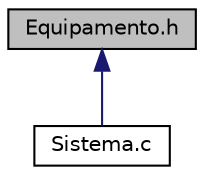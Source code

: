 digraph "Equipamento.h"
{
 // LATEX_PDF_SIZE
  edge [fontname="Helvetica",fontsize="10",labelfontname="Helvetica",labelfontsize="10"];
  node [fontname="Helvetica",fontsize="10",shape=record];
  Node1 [label="Equipamento.h",height=0.2,width=0.4,color="black", fillcolor="grey75", style="filled", fontcolor="black",tooltip="Arquivo contendo o tipo de dado Alarme_t e as suas funções de CRUD e suas funções auxiliares."];
  Node1 -> Node2 [dir="back",color="midnightblue",fontsize="10",style="solid",fontname="Helvetica"];
  Node2 [label="Sistema.c",height=0.2,width=0.4,color="black", fillcolor="white", style="filled",URL="$_sistema_8c.html",tooltip="Arquivo contendo a função main e todos os includes."];
}
